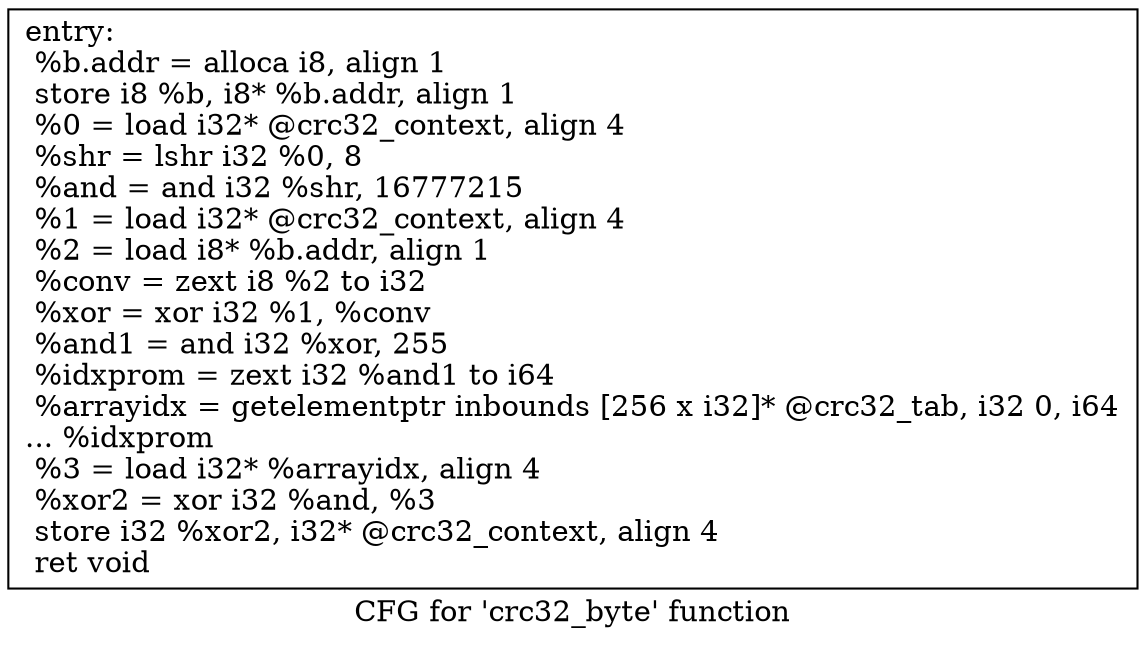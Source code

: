 digraph "CFG for 'crc32_byte' function" {
	label="CFG for 'crc32_byte' function";

	Node0xbb355e0 [shape=record,label="{entry:\l  %b.addr = alloca i8, align 1\l  store i8 %b, i8* %b.addr, align 1\l  %0 = load i32* @crc32_context, align 4\l  %shr = lshr i32 %0, 8\l  %and = and i32 %shr, 16777215\l  %1 = load i32* @crc32_context, align 4\l  %2 = load i8* %b.addr, align 1\l  %conv = zext i8 %2 to i32\l  %xor = xor i32 %1, %conv\l  %and1 = and i32 %xor, 255\l  %idxprom = zext i32 %and1 to i64\l  %arrayidx = getelementptr inbounds [256 x i32]* @crc32_tab, i32 0, i64\l... %idxprom\l  %3 = load i32* %arrayidx, align 4\l  %xor2 = xor i32 %and, %3\l  store i32 %xor2, i32* @crc32_context, align 4\l  ret void\l}"];
}
